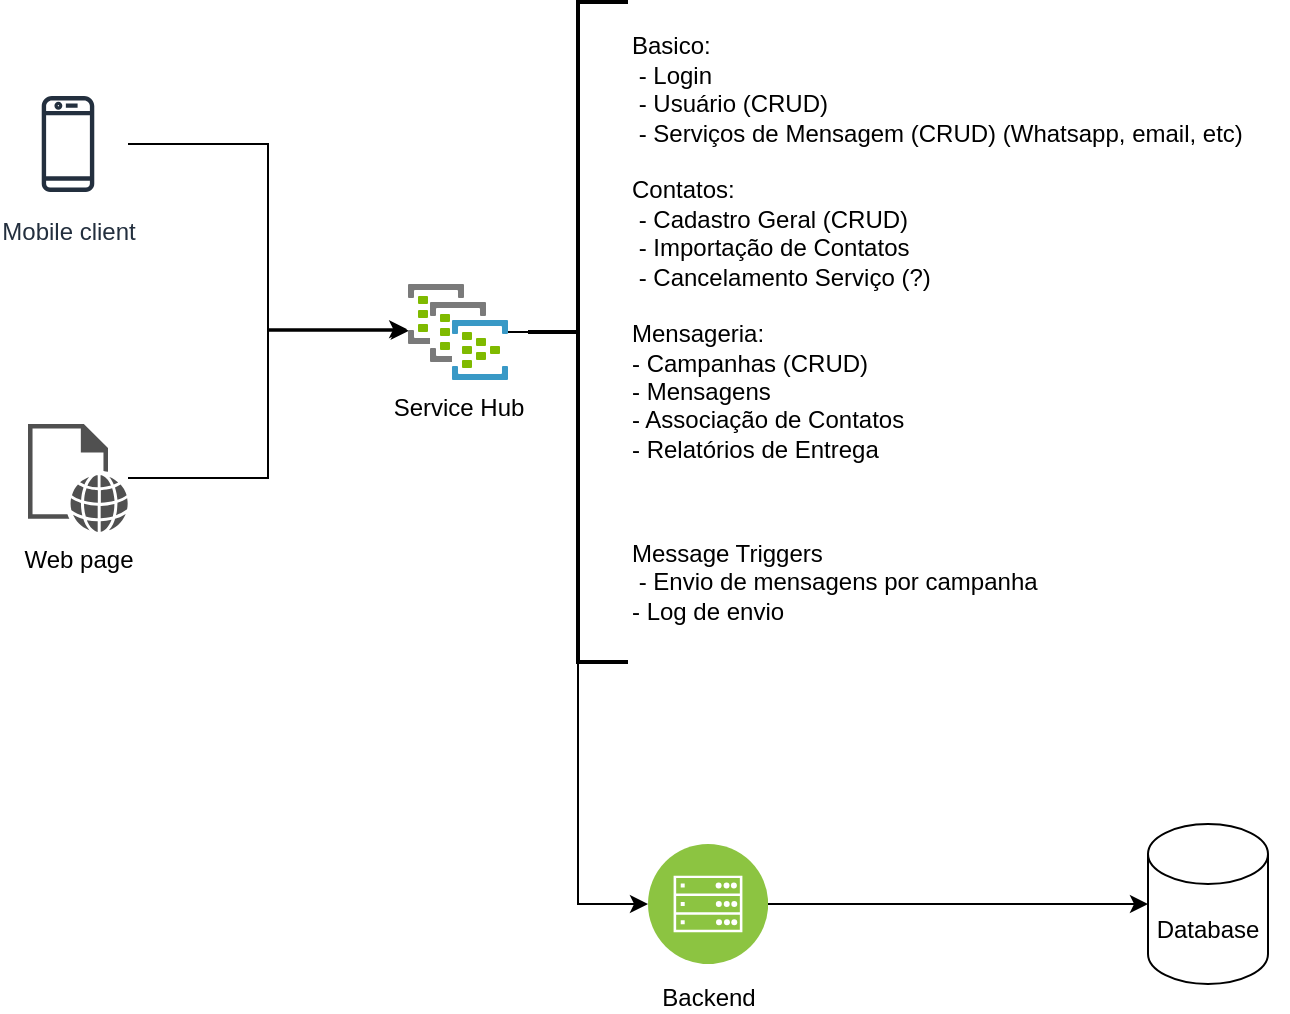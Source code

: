 <mxfile version="20.5.3" type="device"><diagram id="cD_VY1RwJWUnT8ZsAgPG" name="Page-1"><mxGraphModel dx="1038" dy="571" grid="1" gridSize="10" guides="1" tooltips="1" connect="1" arrows="1" fold="1" page="1" pageScale="1" pageWidth="850" pageHeight="1100" math="0" shadow="0"><root><mxCell id="0"/><mxCell id="1" parent="0"/><mxCell id="3dc-hhTCs8IjPjLkjBQQ-6" style="edgeStyle=orthogonalEdgeStyle;rounded=0;orthogonalLoop=1;jettySize=auto;html=1;entryX=0.008;entryY=0.488;entryDx=0;entryDy=0;entryPerimeter=0;" edge="1" parent="1" source="3dc-hhTCs8IjPjLkjBQQ-2" target="3dc-hhTCs8IjPjLkjBQQ-5"><mxGeometry relative="1" as="geometry"/></mxCell><mxCell id="3dc-hhTCs8IjPjLkjBQQ-2" value="Mobile client" style="sketch=0;outlineConnect=0;fontColor=#232F3E;gradientColor=none;strokeColor=#232F3E;fillColor=#ffffff;dashed=0;verticalLabelPosition=bottom;verticalAlign=top;align=center;html=1;fontSize=12;fontStyle=0;aspect=fixed;shape=mxgraph.aws4.resourceIcon;resIcon=mxgraph.aws4.mobile_client;" vertex="1" parent="1"><mxGeometry x="40" y="70" width="60" height="60" as="geometry"/></mxCell><mxCell id="3dc-hhTCs8IjPjLkjBQQ-7" style="edgeStyle=orthogonalEdgeStyle;rounded=0;orthogonalLoop=1;jettySize=auto;html=1;entryX=-0.008;entryY=0.471;entryDx=0;entryDy=0;entryPerimeter=0;" edge="1" parent="1" source="3dc-hhTCs8IjPjLkjBQQ-4" target="3dc-hhTCs8IjPjLkjBQQ-5"><mxGeometry relative="1" as="geometry"/></mxCell><mxCell id="3dc-hhTCs8IjPjLkjBQQ-4" value="Web page" style="sketch=0;pointerEvents=1;shadow=0;dashed=0;html=1;strokeColor=none;fillColor=#505050;labelPosition=center;verticalLabelPosition=bottom;verticalAlign=top;outlineConnect=0;align=center;shape=mxgraph.office.concepts.web_page;" vertex="1" parent="1"><mxGeometry x="50" y="240" width="50" height="54" as="geometry"/></mxCell><mxCell id="3dc-hhTCs8IjPjLkjBQQ-13" style="edgeStyle=orthogonalEdgeStyle;rounded=0;orthogonalLoop=1;jettySize=auto;html=1;entryX=0;entryY=0.5;entryDx=0;entryDy=0;" edge="1" parent="1" source="3dc-hhTCs8IjPjLkjBQQ-5" target="3dc-hhTCs8IjPjLkjBQQ-11"><mxGeometry relative="1" as="geometry"/></mxCell><mxCell id="3dc-hhTCs8IjPjLkjBQQ-5" value="Service Hub" style="sketch=0;aspect=fixed;html=1;points=[];align=center;image;fontSize=12;image=img/lib/mscae/Event_Hub_Clusters.svg;" vertex="1" parent="1"><mxGeometry x="240" y="170" width="50" height="48" as="geometry"/></mxCell><mxCell id="3dc-hhTCs8IjPjLkjBQQ-8" value="" style="strokeWidth=2;html=1;shape=mxgraph.flowchart.annotation_2;align=left;labelPosition=right;pointerEvents=1;" vertex="1" parent="1"><mxGeometry x="300" y="29" width="50" height="330" as="geometry"/></mxCell><mxCell id="3dc-hhTCs8IjPjLkjBQQ-9" value="Basico:&lt;br&gt;&amp;nbsp;- Login&lt;br&gt;&amp;nbsp;- Usuário (CRUD)&lt;br&gt;&amp;nbsp;- Serviços de Mensagem (CRUD) (Whatsapp, email, etc)&lt;br&gt;&lt;br&gt;Contatos:&lt;br&gt;&amp;nbsp;- Cadastro Geral (CRUD)&lt;br&gt;&amp;nbsp;- Importação de Contatos&lt;br&gt;&amp;nbsp;- Cancelamento Serviço (?)&lt;br&gt;&lt;br&gt;Mensageria:&lt;br&gt;- Campanhas (CRUD)&lt;br&gt;- Mensagens&lt;br&gt;- Associação de Contatos&lt;br&gt;- Relatórios de Entrega&lt;br&gt;&amp;nbsp;" style="text;html=1;align=left;verticalAlign=middle;resizable=0;points=[];autosize=1;strokeColor=none;fillColor=none;" vertex="1" parent="1"><mxGeometry x="350" y="39" width="330" height="240" as="geometry"/></mxCell><mxCell id="3dc-hhTCs8IjPjLkjBQQ-10" value="Message Triggers&lt;br&gt;&amp;nbsp;- Envio de mensagens por campanha&lt;br&gt;- Log de envio" style="text;html=1;align=left;verticalAlign=middle;resizable=0;points=[];autosize=1;strokeColor=none;fillColor=none;" vertex="1" parent="1"><mxGeometry x="350" y="289" width="230" height="60" as="geometry"/></mxCell><mxCell id="3dc-hhTCs8IjPjLkjBQQ-15" style="edgeStyle=orthogonalEdgeStyle;rounded=0;orthogonalLoop=1;jettySize=auto;html=1;entryX=0;entryY=0.5;entryDx=0;entryDy=0;entryPerimeter=0;fontColor=#000000;" edge="1" parent="1" source="3dc-hhTCs8IjPjLkjBQQ-11" target="3dc-hhTCs8IjPjLkjBQQ-12"><mxGeometry relative="1" as="geometry"/></mxCell><mxCell id="3dc-hhTCs8IjPjLkjBQQ-11" value="&lt;font color=&quot;#000000&quot;&gt;Backend&lt;/font&gt;" style="aspect=fixed;perimeter=ellipsePerimeter;html=1;align=center;shadow=0;dashed=0;fontColor=#4277BB;labelBackgroundColor=#ffffff;fontSize=12;spacingTop=3;image;image=img/lib/ibm/infrastructure/mobile_backend.svg;" vertex="1" parent="1"><mxGeometry x="360" y="450" width="60" height="60" as="geometry"/></mxCell><mxCell id="3dc-hhTCs8IjPjLkjBQQ-12" value="Database" style="shape=cylinder3;whiteSpace=wrap;html=1;boundedLbl=1;backgroundOutline=1;size=15;" vertex="1" parent="1"><mxGeometry x="610" y="440" width="60" height="80" as="geometry"/></mxCell></root></mxGraphModel></diagram></mxfile>